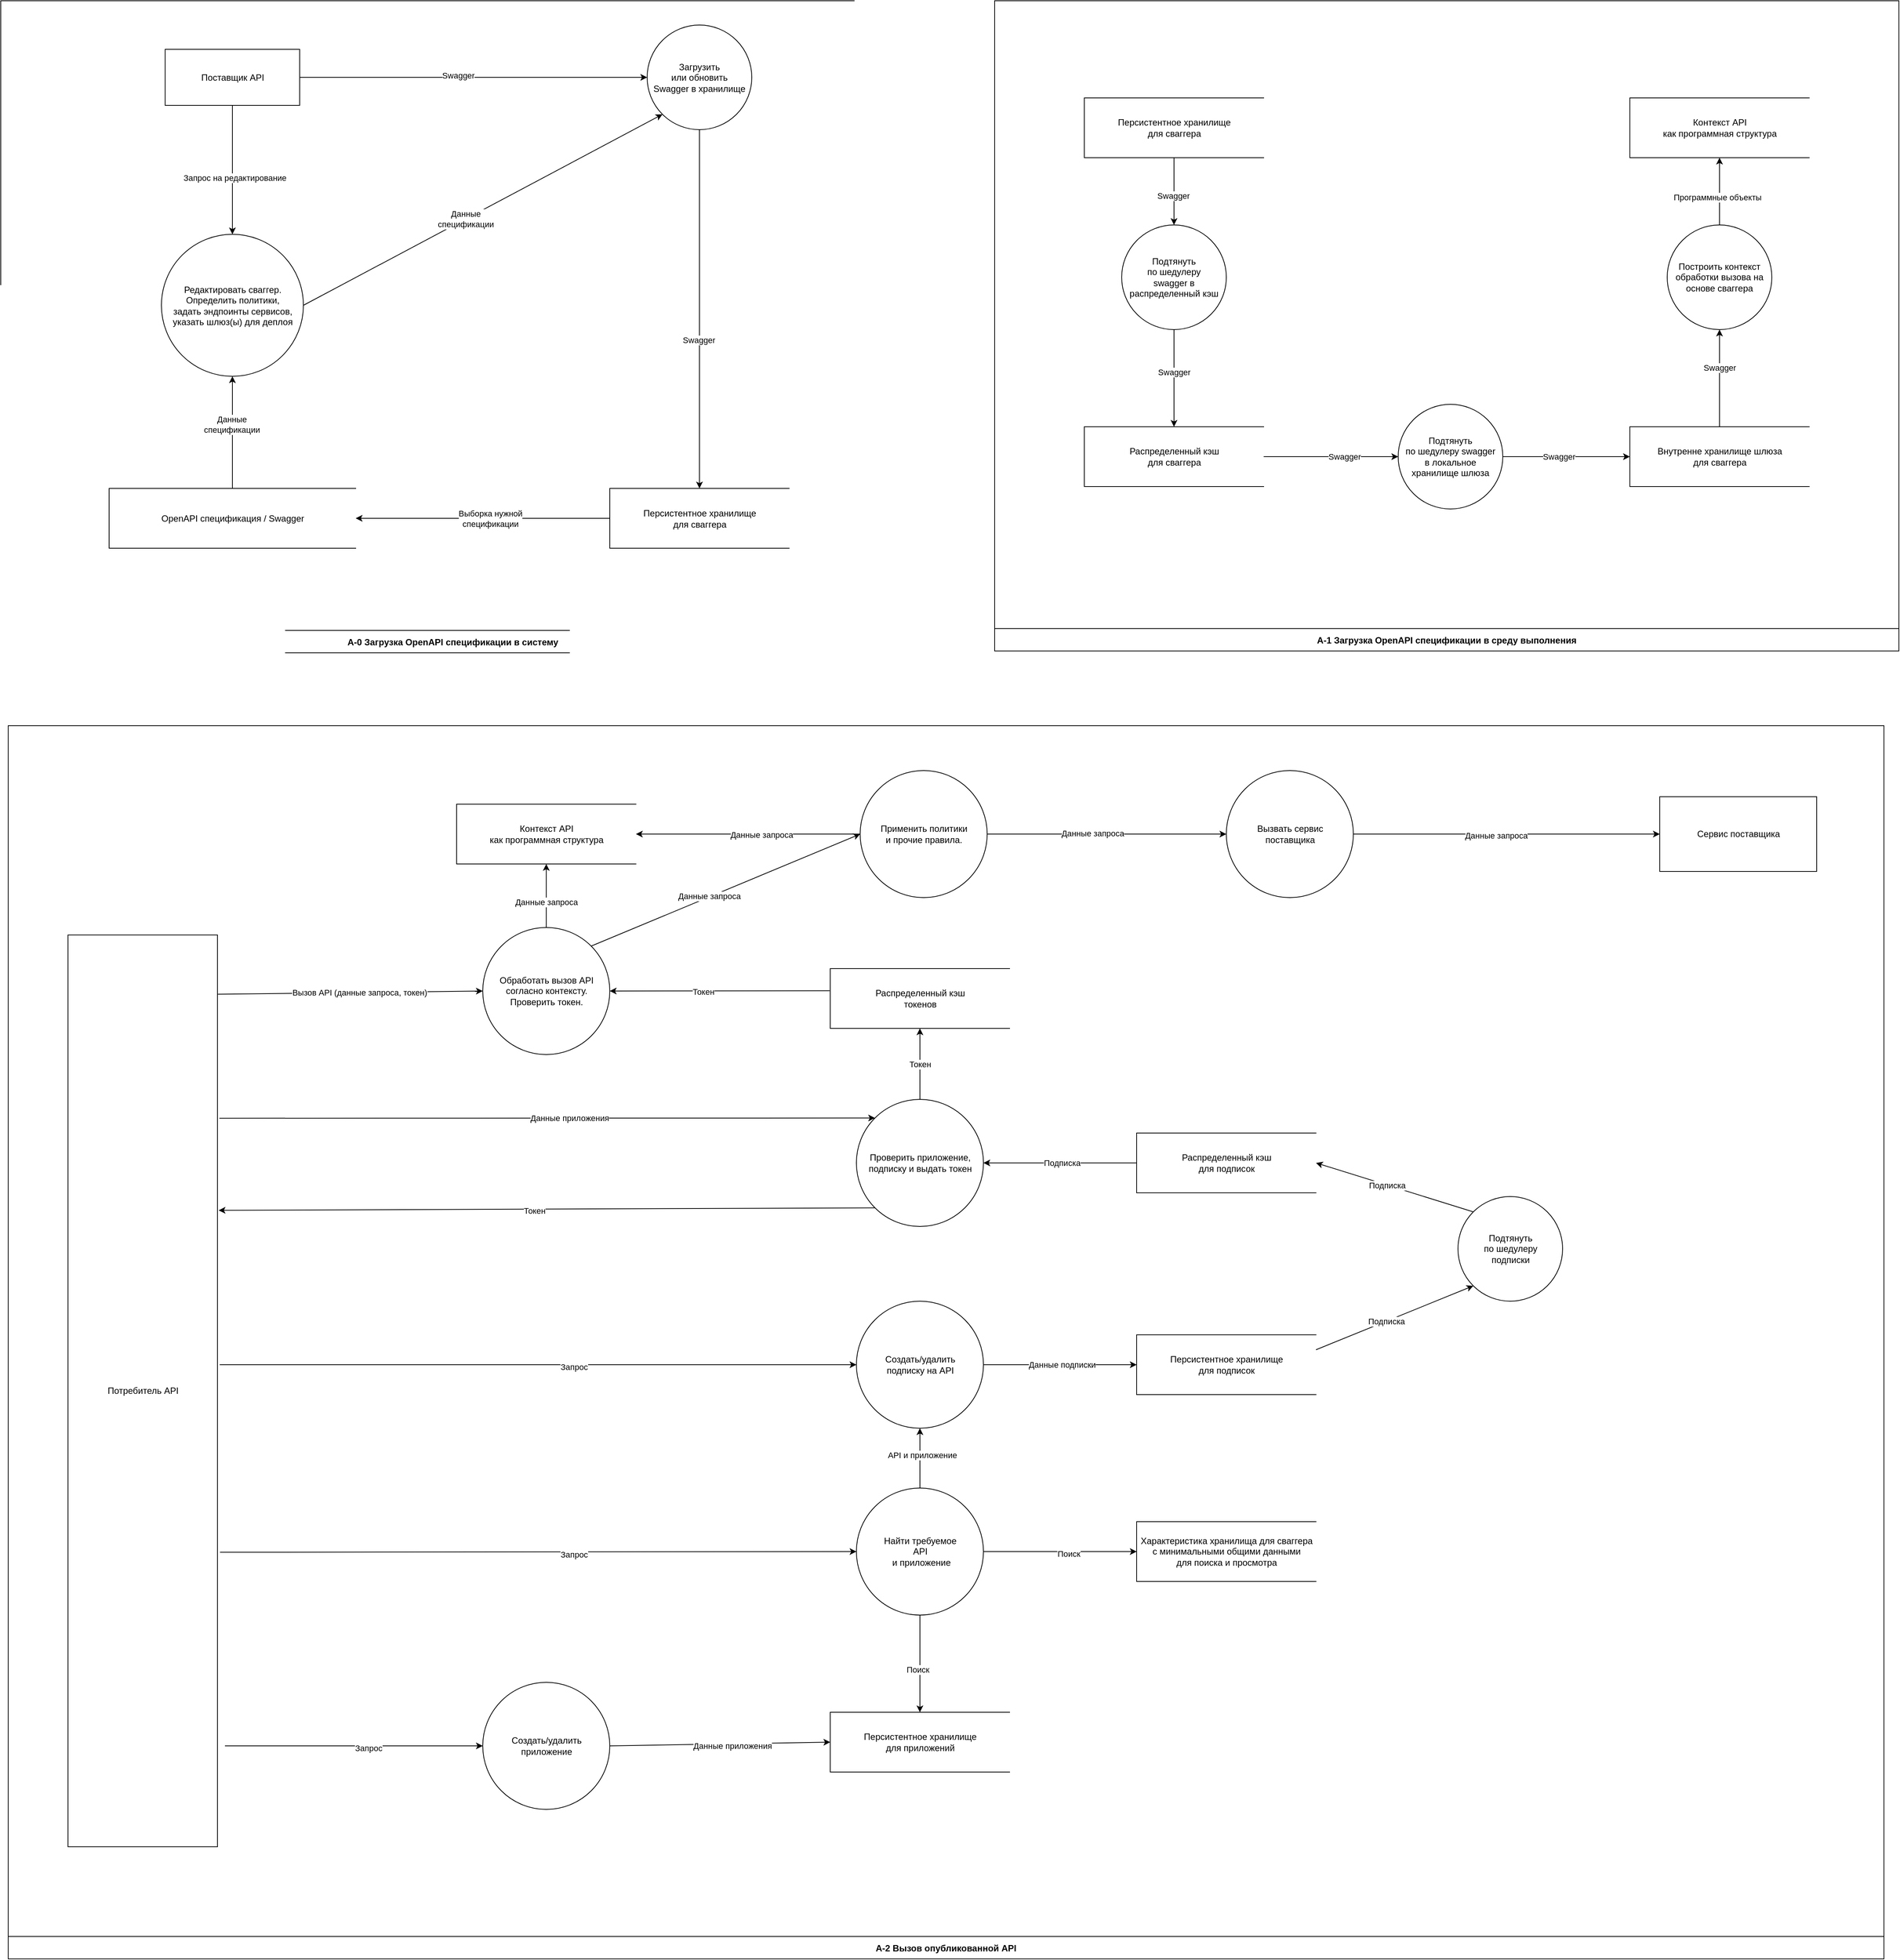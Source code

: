 <mxfile version="14.9.6" type="device"><diagram id="tjQJLWFOnwR3bQUe-4f0" name="Page-1"><mxGraphModel dx="6538" dy="4148" grid="1" gridSize="10" guides="1" tooltips="1" connect="1" arrows="1" fold="1" page="1" pageScale="1" pageWidth="850" pageHeight="1100" math="0" shadow="0"><root><mxCell id="0"/><mxCell id="1" parent="0"/><mxCell id="X3kB9o7a_lDCMmylOkLT-2" value="&lt;div&gt;Загрузить &lt;br&gt;&lt;/div&gt;&lt;div&gt;или обновить &lt;br&gt;&lt;/div&gt;&lt;div&gt;Swagger в хранилище&lt;/div&gt;" style="ellipse;whiteSpace=wrap;html=1;aspect=fixed;" parent="1" vertex="1"><mxGeometry x="95" y="-217.5" width="140" height="140" as="geometry"/></mxCell><mxCell id="X3kB9o7a_lDCMmylOkLT-3" value="Поставщик API" style="html=1;dashed=0;whitespace=wrap;" parent="1" vertex="1"><mxGeometry x="-550" y="-185" width="180" height="75" as="geometry"/></mxCell><mxCell id="X3kB9o7a_lDCMmylOkLT-4" value="&lt;div&gt;Персистентное хранилище&lt;/div&gt;&lt;div&gt;для сваггера&lt;br&gt;&lt;/div&gt;" style="html=1;dashed=0;whitespace=wrap;shape=partialRectangle;right=0;" parent="1" vertex="1"><mxGeometry x="45" y="402.5" width="240" height="80" as="geometry"/></mxCell><mxCell id="X3kB9o7a_lDCMmylOkLT-5" value="" style="endArrow=classic;html=1;exitX=1;exitY=0.5;exitDx=0;exitDy=0;entryX=0;entryY=0.5;entryDx=0;entryDy=0;" parent="1" source="X3kB9o7a_lDCMmylOkLT-3" target="X3kB9o7a_lDCMmylOkLT-2" edge="1"><mxGeometry width="50" height="50" relative="1" as="geometry"><mxPoint x="115" y="72.5" as="sourcePoint"/><mxPoint x="165" y="22.5" as="targetPoint"/></mxGeometry></mxCell><mxCell id="X3kB9o7a_lDCMmylOkLT-7" value="Swagger" style="edgeLabel;html=1;align=center;verticalAlign=middle;resizable=0;points=[];" parent="X3kB9o7a_lDCMmylOkLT-5" vertex="1" connectable="0"><mxGeometry x="-0.088" y="3" relative="1" as="geometry"><mxPoint as="offset"/></mxGeometry></mxCell><mxCell id="X3kB9o7a_lDCMmylOkLT-6" value="" style="endArrow=classic;html=1;exitX=0.5;exitY=1;exitDx=0;exitDy=0;entryX=0.5;entryY=0;entryDx=0;entryDy=0;" parent="1" source="X3kB9o7a_lDCMmylOkLT-2" target="X3kB9o7a_lDCMmylOkLT-4" edge="1"><mxGeometry width="50" height="50" relative="1" as="geometry"><mxPoint x="-215" y="137.5" as="sourcePoint"/><mxPoint x="105" y="152.5" as="targetPoint"/></mxGeometry></mxCell><mxCell id="X3kB9o7a_lDCMmylOkLT-8" value="Swagger" style="edgeLabel;html=1;align=center;verticalAlign=middle;resizable=0;points=[];" parent="1" vertex="1" connectable="0"><mxGeometry x="165" y="292.5" as="geometry"><mxPoint x="-1" y="-89" as="offset"/></mxGeometry></mxCell><mxCell id="X3kB9o7a_lDCMmylOkLT-23" value="&lt;div&gt;Редактировать сваггер.&lt;/div&gt;&lt;div&gt;Определить политики, &lt;br&gt;&lt;/div&gt;&lt;div&gt;задать эндпоинты сервисов,&lt;/div&gt;&lt;div&gt;указать шлюз(ы) для деплоя&lt;br&gt; &lt;/div&gt;" style="shape=ellipse;html=1;dashed=0;whitespace=wrap;aspect=fixed;perimeter=ellipsePerimeter;" parent="1" vertex="1"><mxGeometry x="-555" y="62.5" width="190" height="190" as="geometry"/></mxCell><mxCell id="X3kB9o7a_lDCMmylOkLT-25" value="OpenAPI спецификация / Swagger" style="html=1;dashed=0;whitespace=wrap;shape=partialRectangle;right=0;" parent="1" vertex="1"><mxGeometry x="-625" y="402.5" width="330" height="80" as="geometry"/></mxCell><mxCell id="X3kB9o7a_lDCMmylOkLT-28" value="" style="endArrow=classic;html=1;exitX=0;exitY=0.5;exitDx=0;exitDy=0;entryX=1;entryY=0.5;entryDx=0;entryDy=0;" parent="1" source="X3kB9o7a_lDCMmylOkLT-4" target="X3kB9o7a_lDCMmylOkLT-25" edge="1"><mxGeometry width="50" height="50" relative="1" as="geometry"><mxPoint x="-165" y="292.5" as="sourcePoint"/><mxPoint x="-115" y="242.5" as="targetPoint"/></mxGeometry></mxCell><mxCell id="X3kB9o7a_lDCMmylOkLT-37" value="Выборка нужной&lt;br&gt;спецификации" style="edgeLabel;html=1;align=center;verticalAlign=middle;resizable=0;points=[];" parent="X3kB9o7a_lDCMmylOkLT-28" vertex="1" connectable="0"><mxGeometry x="-0.059" relative="1" as="geometry"><mxPoint as="offset"/></mxGeometry></mxCell><mxCell id="X3kB9o7a_lDCMmylOkLT-30" value="" style="endArrow=classic;html=1;exitX=0.5;exitY=0;exitDx=0;exitDy=0;entryX=0.5;entryY=1;entryDx=0;entryDy=0;" parent="1" source="X3kB9o7a_lDCMmylOkLT-25" target="X3kB9o7a_lDCMmylOkLT-23" edge="1"><mxGeometry width="50" height="50" relative="1" as="geometry"><mxPoint x="-377.5" y="432.5" as="sourcePoint"/><mxPoint x="-460" y="262.5" as="targetPoint"/></mxGeometry></mxCell><mxCell id="X3kB9o7a_lDCMmylOkLT-38" value="Данные&lt;br&gt;спецификации" style="edgeLabel;html=1;align=center;verticalAlign=middle;resizable=0;points=[];" parent="X3kB9o7a_lDCMmylOkLT-30" vertex="1" connectable="0"><mxGeometry x="0.147" y="1" relative="1" as="geometry"><mxPoint as="offset"/></mxGeometry></mxCell><mxCell id="X3kB9o7a_lDCMmylOkLT-34" value="" style="endArrow=classic;html=1;exitX=1;exitY=0.5;exitDx=0;exitDy=0;entryX=0;entryY=1;entryDx=0;entryDy=0;" parent="1" source="X3kB9o7a_lDCMmylOkLT-23" target="X3kB9o7a_lDCMmylOkLT-2" edge="1"><mxGeometry width="50" height="50" relative="1" as="geometry"><mxPoint x="-454.998" y="127.038" as="sourcePoint"/><mxPoint x="116" y="11.5" as="targetPoint"/></mxGeometry></mxCell><mxCell id="X3kB9o7a_lDCMmylOkLT-39" value="Данные&lt;br&gt;спецификации" style="edgeLabel;html=1;align=center;verticalAlign=middle;resizable=0;points=[];" parent="X3kB9o7a_lDCMmylOkLT-34" vertex="1" connectable="0"><mxGeometry x="-0.097" relative="1" as="geometry"><mxPoint as="offset"/></mxGeometry></mxCell><mxCell id="X3kB9o7a_lDCMmylOkLT-36" value="" style="endArrow=classic;html=1;exitX=0.5;exitY=1;exitDx=0;exitDy=0;entryX=0.5;entryY=0;entryDx=0;entryDy=0;" parent="1" source="X3kB9o7a_lDCMmylOkLT-3" target="X3kB9o7a_lDCMmylOkLT-23" edge="1"><mxGeometry width="50" height="50" relative="1" as="geometry"><mxPoint x="-105" y="92.5" as="sourcePoint"/><mxPoint x="-535" y="12.5" as="targetPoint"/></mxGeometry></mxCell><mxCell id="X3kB9o7a_lDCMmylOkLT-40" value="Запрос на редактирование" style="edgeLabel;html=1;align=center;verticalAlign=middle;resizable=0;points=[];" parent="X3kB9o7a_lDCMmylOkLT-36" vertex="1" connectable="0"><mxGeometry x="0.124" y="3" relative="1" as="geometry"><mxPoint as="offset"/></mxGeometry></mxCell><mxCell id="xsQGd5Oz4JYVDIqzzUnl-1" value="A-0 Загрузка OpenAPI спецификации в систему" style="swimlane;startSize=30;direction=west;" vertex="1" parent="1"><mxGeometry x="-770" y="-250" width="1210" height="872.5" as="geometry"/></mxCell><mxCell id="xsQGd5Oz4JYVDIqzzUnl-5" value="A-1 Загрузка OpenAPI спецификации в среду выполнения" style="swimlane;startSize=30;direction=west;" vertex="1" parent="1"><mxGeometry x="560" y="-250" width="1210" height="870" as="geometry"/></mxCell><mxCell id="xsQGd5Oz4JYVDIqzzUnl-6" value="&lt;div&gt;Персистентное хранилище&lt;/div&gt;&lt;div&gt;для сваггера&lt;br&gt;&lt;/div&gt;" style="html=1;dashed=0;whitespace=wrap;shape=partialRectangle;right=0;" vertex="1" parent="xsQGd5Oz4JYVDIqzzUnl-5"><mxGeometry x="120" y="130" width="240" height="80" as="geometry"/></mxCell><mxCell id="X3kB9o7a_lDCMmylOkLT-11" value="&lt;div&gt;Подтянуть&lt;/div&gt;&lt;div&gt;по шедулеру&lt;/div&gt;&lt;div&gt;swagger в распределенный кэш&lt;br&gt;&lt;/div&gt;" style="ellipse;whiteSpace=wrap;html=1;aspect=fixed;" parent="xsQGd5Oz4JYVDIqzzUnl-5" vertex="1"><mxGeometry x="170" y="300" width="140" height="140" as="geometry"/></mxCell><mxCell id="X3kB9o7a_lDCMmylOkLT-12" value="&lt;div&gt;Распределенный кэш&lt;/div&gt;&lt;div&gt;для сваггера&lt;br&gt;&lt;/div&gt;" style="html=1;dashed=0;whitespace=wrap;shape=partialRectangle;right=0;" parent="xsQGd5Oz4JYVDIqzzUnl-5" vertex="1"><mxGeometry x="120" y="570" width="240" height="80" as="geometry"/></mxCell><mxCell id="X3kB9o7a_lDCMmylOkLT-13" value="&lt;div&gt;Подтянуть &lt;br&gt;&lt;/div&gt;&lt;div&gt;по шедулеру swagger &lt;/div&gt;&lt;div&gt;в локальное &lt;br&gt;&lt;/div&gt;&lt;div&gt;хранилище шлюза&lt;br&gt;&lt;/div&gt;" style="ellipse;whiteSpace=wrap;html=1;aspect=fixed;" parent="xsQGd5Oz4JYVDIqzzUnl-5" vertex="1"><mxGeometry x="540" y="540" width="140" height="140" as="geometry"/></mxCell><mxCell id="X3kB9o7a_lDCMmylOkLT-14" value="" style="endArrow=classic;html=1;entryX=0.5;entryY=0;entryDx=0;entryDy=0;exitX=0.5;exitY=1;exitDx=0;exitDy=0;" parent="xsQGd5Oz4JYVDIqzzUnl-5" source="xsQGd5Oz4JYVDIqzzUnl-6" target="X3kB9o7a_lDCMmylOkLT-11" edge="1"><mxGeometry width="50" height="50" relative="1" as="geometry"><mxPoint x="240" y="220" as="sourcePoint"/><mxPoint x="250" y="380" as="targetPoint"/></mxGeometry></mxCell><mxCell id="X3kB9o7a_lDCMmylOkLT-19" value="Swagger" style="edgeLabel;html=1;align=center;verticalAlign=middle;resizable=0;points=[];" parent="X3kB9o7a_lDCMmylOkLT-14" vertex="1" connectable="0"><mxGeometry x="0.128" y="-1" relative="1" as="geometry"><mxPoint as="offset"/></mxGeometry></mxCell><mxCell id="X3kB9o7a_lDCMmylOkLT-15" value="" style="endArrow=classic;html=1;exitX=0.5;exitY=1;exitDx=0;exitDy=0;entryX=0.5;entryY=0;entryDx=0;entryDy=0;" parent="xsQGd5Oz4JYVDIqzzUnl-5" source="X3kB9o7a_lDCMmylOkLT-11" target="X3kB9o7a_lDCMmylOkLT-12" edge="1"><mxGeometry width="50" height="50" relative="1" as="geometry"><mxPoint x="238.82" y="470.0" as="sourcePoint"/><mxPoint x="238.82" y="600" as="targetPoint"/></mxGeometry></mxCell><mxCell id="X3kB9o7a_lDCMmylOkLT-20" value="Swagger" style="edgeLabel;html=1;align=center;verticalAlign=middle;resizable=0;points=[];" parent="X3kB9o7a_lDCMmylOkLT-15" vertex="1" connectable="0"><mxGeometry x="-0.132" relative="1" as="geometry"><mxPoint as="offset"/></mxGeometry></mxCell><mxCell id="X3kB9o7a_lDCMmylOkLT-16" value="&lt;div&gt;Внутренне хранилище шлюза&lt;/div&gt;&lt;div&gt;для сваггера&lt;/div&gt;" style="html=1;dashed=0;whitespace=wrap;shape=partialRectangle;right=0;" parent="xsQGd5Oz4JYVDIqzzUnl-5" vertex="1"><mxGeometry x="850" y="570" width="240" height="80" as="geometry"/></mxCell><mxCell id="X3kB9o7a_lDCMmylOkLT-17" value="" style="endArrow=classic;html=1;exitX=1;exitY=0.5;exitDx=0;exitDy=0;entryX=0;entryY=0.5;entryDx=0;entryDy=0;" parent="xsQGd5Oz4JYVDIqzzUnl-5" source="X3kB9o7a_lDCMmylOkLT-12" target="X3kB9o7a_lDCMmylOkLT-13" edge="1"><mxGeometry width="50" height="50" relative="1" as="geometry"><mxPoint x="238.82" y="660" as="sourcePoint"/><mxPoint x="260" y="750" as="targetPoint"/></mxGeometry></mxCell><mxCell id="X3kB9o7a_lDCMmylOkLT-21" value="Swagger" style="edgeLabel;html=1;align=center;verticalAlign=middle;resizable=0;points=[];" parent="X3kB9o7a_lDCMmylOkLT-17" vertex="1" connectable="0"><mxGeometry x="0.202" relative="1" as="geometry"><mxPoint as="offset"/></mxGeometry></mxCell><mxCell id="X3kB9o7a_lDCMmylOkLT-18" value="" style="endArrow=classic;html=1;exitX=1;exitY=0.5;exitDx=0;exitDy=0;entryX=0;entryY=0.5;entryDx=0;entryDy=0;" parent="xsQGd5Oz4JYVDIqzzUnl-5" source="X3kB9o7a_lDCMmylOkLT-13" target="X3kB9o7a_lDCMmylOkLT-16" edge="1"><mxGeometry width="50" height="50" relative="1" as="geometry"><mxPoint x="290" y="940" as="sourcePoint"/><mxPoint x="600" y="650" as="targetPoint"/></mxGeometry></mxCell><mxCell id="X3kB9o7a_lDCMmylOkLT-22" value="Swagger" style="edgeLabel;html=1;align=center;verticalAlign=middle;resizable=0;points=[];" parent="X3kB9o7a_lDCMmylOkLT-18" vertex="1" connectable="0"><mxGeometry x="-0.215" y="2" relative="1" as="geometry"><mxPoint x="8" y="2" as="offset"/></mxGeometry></mxCell><mxCell id="X3kB9o7a_lDCMmylOkLT-47" value="&lt;div&gt;Контекст API &lt;br&gt;&lt;/div&gt;&lt;div&gt;как программная структура&lt;/div&gt;" style="html=1;dashed=0;whitespace=wrap;shape=partialRectangle;right=0;" parent="xsQGd5Oz4JYVDIqzzUnl-5" vertex="1"><mxGeometry x="850" y="130" width="240" height="80" as="geometry"/></mxCell><mxCell id="X3kB9o7a_lDCMmylOkLT-46" value="Построить контекст обработки вызова на основе сваггера" style="ellipse;whiteSpace=wrap;html=1;aspect=fixed;" parent="xsQGd5Oz4JYVDIqzzUnl-5" vertex="1"><mxGeometry x="900" y="300" width="140" height="140" as="geometry"/></mxCell><mxCell id="X3kB9o7a_lDCMmylOkLT-50" value="" style="endArrow=classic;html=1;entryX=0.5;entryY=1;entryDx=0;entryDy=0;exitX=0.5;exitY=0;exitDx=0;exitDy=0;" parent="xsQGd5Oz4JYVDIqzzUnl-5" source="X3kB9o7a_lDCMmylOkLT-46" target="X3kB9o7a_lDCMmylOkLT-47" edge="1"><mxGeometry width="50" height="50" relative="1" as="geometry"><mxPoint x="290" y="1330" as="sourcePoint"/><mxPoint x="340" y="1280" as="targetPoint"/></mxGeometry></mxCell><mxCell id="X3kB9o7a_lDCMmylOkLT-52" value="Программные объекты" style="edgeLabel;html=1;align=center;verticalAlign=middle;resizable=0;points=[];" parent="X3kB9o7a_lDCMmylOkLT-50" vertex="1" connectable="0"><mxGeometry x="-0.178" y="3" relative="1" as="geometry"><mxPoint as="offset"/></mxGeometry></mxCell><mxCell id="X3kB9o7a_lDCMmylOkLT-49" value="" style="endArrow=classic;html=1;exitX=0.5;exitY=0;exitDx=0;exitDy=0;entryX=0.5;entryY=1;entryDx=0;entryDy=0;" parent="xsQGd5Oz4JYVDIqzzUnl-5" source="X3kB9o7a_lDCMmylOkLT-16" edge="1" target="X3kB9o7a_lDCMmylOkLT-46"><mxGeometry width="50" height="50" relative="1" as="geometry"><mxPoint x="700" y="1410" as="sourcePoint"/><mxPoint x="240" y="1110" as="targetPoint"/></mxGeometry></mxCell><mxCell id="X3kB9o7a_lDCMmylOkLT-51" value="Swagger" style="edgeLabel;html=1;align=center;verticalAlign=middle;resizable=0;points=[];" parent="X3kB9o7a_lDCMmylOkLT-49" vertex="1" connectable="0"><mxGeometry x="0.224" relative="1" as="geometry"><mxPoint as="offset"/></mxGeometry></mxCell><mxCell id="xsQGd5Oz4JYVDIqzzUnl-8" value="A-2 Вызов опубликованной API" style="swimlane;startSize=30;direction=west;" vertex="1" parent="1"><mxGeometry x="-760" y="720" width="2510" height="1650" as="geometry"/></mxCell><mxCell id="X3kB9o7a_lDCMmylOkLT-9" value="Потребитель API" style="html=1;dashed=0;whitespace=wrap;" parent="xsQGd5Oz4JYVDIqzzUnl-8" vertex="1"><mxGeometry x="80" y="280" width="200" height="1220" as="geometry"/></mxCell><mxCell id="X3kB9o7a_lDCMmylOkLT-41" value="&lt;div&gt;Обработать вызов API&lt;/div&gt;согласно контексту.&lt;div&gt;Проверить токен.&lt;/div&gt;" style="shape=ellipse;html=1;dashed=0;whitespace=wrap;aspect=fixed;perimeter=ellipsePerimeter;" parent="xsQGd5Oz4JYVDIqzzUnl-8" vertex="1"><mxGeometry x="635" y="270" width="170" height="170" as="geometry"/></mxCell><mxCell id="X3kB9o7a_lDCMmylOkLT-42" value="" style="endArrow=classic;html=1;exitX=1.003;exitY=0.065;exitDx=0;exitDy=0;entryX=0;entryY=0.5;entryDx=0;entryDy=0;exitPerimeter=0;" parent="xsQGd5Oz4JYVDIqzzUnl-8" source="X3kB9o7a_lDCMmylOkLT-9" target="X3kB9o7a_lDCMmylOkLT-41" edge="1"><mxGeometry width="50" height="50" relative="1" as="geometry"><mxPoint x="550" y="300" as="sourcePoint"/><mxPoint x="600" y="250" as="targetPoint"/></mxGeometry></mxCell><mxCell id="X3kB9o7a_lDCMmylOkLT-44" value="Вызов API (данные запроса, токен)" style="edgeLabel;html=1;align=center;verticalAlign=middle;resizable=0;points=[];" parent="X3kB9o7a_lDCMmylOkLT-42" vertex="1" connectable="0"><mxGeometry x="0.068" y="4" relative="1" as="geometry"><mxPoint y="4" as="offset"/></mxGeometry></mxCell><mxCell id="X3kB9o7a_lDCMmylOkLT-43" value="" style="endArrow=classic;html=1;exitX=0.5;exitY=0;exitDx=0;exitDy=0;entryX=0.5;entryY=1;entryDx=0;entryDy=0;" parent="xsQGd5Oz4JYVDIqzzUnl-8" source="X3kB9o7a_lDCMmylOkLT-41" target="xsQGd5Oz4JYVDIqzzUnl-7" edge="1"><mxGeometry width="50" height="50" relative="1" as="geometry"><mxPoint x="570.0" y="100" as="sourcePoint"/><mxPoint x="720" y="160" as="targetPoint"/></mxGeometry></mxCell><mxCell id="X3kB9o7a_lDCMmylOkLT-53" value="Данные запроса" style="edgeLabel;html=1;align=center;verticalAlign=middle;resizable=0;points=[];" parent="X3kB9o7a_lDCMmylOkLT-43" vertex="1" connectable="0"><mxGeometry x="-0.2" relative="1" as="geometry"><mxPoint as="offset"/></mxGeometry></mxCell><mxCell id="X3kB9o7a_lDCMmylOkLT-54" value="&lt;div&gt;Создать/удалить&lt;/div&gt;&lt;div&gt;подписку на API&lt;br&gt;&lt;/div&gt;" style="shape=ellipse;html=1;dashed=0;whitespace=wrap;aspect=fixed;perimeter=ellipsePerimeter;" parent="xsQGd5Oz4JYVDIqzzUnl-8" vertex="1"><mxGeometry x="1135" y="770" width="170" height="170" as="geometry"/></mxCell><mxCell id="X3kB9o7a_lDCMmylOkLT-57" value="" style="endArrow=classic;html=1;entryX=0;entryY=0.5;entryDx=0;entryDy=0;" parent="xsQGd5Oz4JYVDIqzzUnl-8" target="X3kB9o7a_lDCMmylOkLT-54" edge="1"><mxGeometry width="50" height="50" relative="1" as="geometry"><mxPoint x="283" y="855" as="sourcePoint"/><mxPoint x="1190" y="450" as="targetPoint"/></mxGeometry></mxCell><mxCell id="X3kB9o7a_lDCMmylOkLT-58" value="Запрос" style="edgeLabel;html=1;align=center;verticalAlign=middle;resizable=0;points=[];" parent="X3kB9o7a_lDCMmylOkLT-57" vertex="1" connectable="0"><mxGeometry x="0.112" y="-3" relative="1" as="geometry"><mxPoint as="offset"/></mxGeometry></mxCell><mxCell id="X3kB9o7a_lDCMmylOkLT-60" value="&lt;div&gt;Персистентное хранилище&lt;/div&gt;&lt;div&gt;для подписок&lt;br&gt;&lt;/div&gt;" style="html=1;dashed=0;whitespace=wrap;shape=partialRectangle;right=0;" parent="xsQGd5Oz4JYVDIqzzUnl-8" vertex="1"><mxGeometry x="1510" y="815" width="240" height="80" as="geometry"/></mxCell><mxCell id="X3kB9o7a_lDCMmylOkLT-61" value="&lt;div&gt;Персистентное хранилище&lt;/div&gt;&lt;div&gt;для приложений&lt;br&gt;&lt;/div&gt;" style="html=1;dashed=0;whitespace=wrap;shape=partialRectangle;right=0;" parent="xsQGd5Oz4JYVDIqzzUnl-8" vertex="1"><mxGeometry x="1100" y="1320" width="240" height="80" as="geometry"/></mxCell><mxCell id="X3kB9o7a_lDCMmylOkLT-62" value="&lt;div&gt;Создать/удалить&lt;/div&gt;&lt;div&gt;приложение&lt;br&gt;&lt;/div&gt;" style="shape=ellipse;html=1;dashed=0;whitespace=wrap;aspect=fixed;perimeter=ellipsePerimeter;" parent="xsQGd5Oz4JYVDIqzzUnl-8" vertex="1"><mxGeometry x="635" y="1280" width="170" height="170" as="geometry"/></mxCell><mxCell id="X3kB9o7a_lDCMmylOkLT-63" value="" style="endArrow=classic;html=1;entryX=0;entryY=0.5;entryDx=0;entryDy=0;" parent="xsQGd5Oz4JYVDIqzzUnl-8" target="X3kB9o7a_lDCMmylOkLT-62" edge="1"><mxGeometry width="50" height="50" relative="1" as="geometry"><mxPoint x="290" y="1365" as="sourcePoint"/><mxPoint x="620.0" y="1350" as="targetPoint"/></mxGeometry></mxCell><mxCell id="X3kB9o7a_lDCMmylOkLT-64" value="Запрос" style="edgeLabel;html=1;align=center;verticalAlign=middle;resizable=0;points=[];" parent="X3kB9o7a_lDCMmylOkLT-63" vertex="1" connectable="0"><mxGeometry x="0.112" y="-3" relative="1" as="geometry"><mxPoint as="offset"/></mxGeometry></mxCell><mxCell id="X3kB9o7a_lDCMmylOkLT-65" value="&lt;div&gt;Проверить приложение,&lt;/div&gt;&lt;div&gt;подписку и выдать токен&lt;br&gt;&lt;/div&gt;" style="shape=ellipse;html=1;dashed=0;whitespace=wrap;aspect=fixed;perimeter=ellipsePerimeter;" parent="xsQGd5Oz4JYVDIqzzUnl-8" vertex="1"><mxGeometry x="1135" y="500" width="170" height="170" as="geometry"/></mxCell><mxCell id="X3kB9o7a_lDCMmylOkLT-68" value="" style="endArrow=classic;html=1;exitX=1.013;exitY=0.201;exitDx=0;exitDy=0;exitPerimeter=0;entryX=0;entryY=0;entryDx=0;entryDy=0;" parent="xsQGd5Oz4JYVDIqzzUnl-8" source="X3kB9o7a_lDCMmylOkLT-9" target="X3kB9o7a_lDCMmylOkLT-65" edge="1"><mxGeometry width="50" height="50" relative="1" as="geometry"><mxPoint x="280" y="585.2" as="sourcePoint"/><mxPoint x="620" y="600" as="targetPoint"/></mxGeometry></mxCell><mxCell id="X3kB9o7a_lDCMmylOkLT-69" value="Данные приложения" style="edgeLabel;html=1;align=center;verticalAlign=middle;resizable=0;points=[];" parent="X3kB9o7a_lDCMmylOkLT-68" vertex="1" connectable="0"><mxGeometry x="0.068" y="4" relative="1" as="geometry"><mxPoint y="4" as="offset"/></mxGeometry></mxCell><mxCell id="X3kB9o7a_lDCMmylOkLT-71" value="&lt;div&gt;Найти требуемое&lt;/div&gt;&lt;div&gt;API&lt;br&gt;&lt;/div&gt;&amp;nbsp;и приложение" style="shape=ellipse;html=1;dashed=0;whitespace=wrap;aspect=fixed;perimeter=ellipsePerimeter;" parent="xsQGd5Oz4JYVDIqzzUnl-8" vertex="1"><mxGeometry x="1135" y="1020" width="170" height="170" as="geometry"/></mxCell><mxCell id="X3kB9o7a_lDCMmylOkLT-72" value="" style="endArrow=classic;html=1;entryX=0;entryY=0.5;entryDx=0;entryDy=0;exitX=1.017;exitY=0.481;exitDx=0;exitDy=0;exitPerimeter=0;" parent="xsQGd5Oz4JYVDIqzzUnl-8" target="X3kB9o7a_lDCMmylOkLT-71" edge="1"><mxGeometry width="50" height="50" relative="1" as="geometry"><mxPoint x="283.4" y="1105.91" as="sourcePoint"/><mxPoint x="635" y="1104.09" as="targetPoint"/></mxGeometry></mxCell><mxCell id="X3kB9o7a_lDCMmylOkLT-73" value="Запрос" style="edgeLabel;html=1;align=center;verticalAlign=middle;resizable=0;points=[];" parent="X3kB9o7a_lDCMmylOkLT-72" vertex="1" connectable="0"><mxGeometry x="0.112" y="-3" relative="1" as="geometry"><mxPoint as="offset"/></mxGeometry></mxCell><mxCell id="X3kB9o7a_lDCMmylOkLT-74" value="&lt;div&gt;Характеристика хранилища для сваггера&lt;/div&gt;&lt;div&gt;с минимальными общими данными&lt;/div&gt;&lt;div&gt;для поиска и просмотра&lt;br&gt;&lt;/div&gt;" style="html=1;dashed=0;whitespace=wrap;shape=partialRectangle;right=0;" parent="xsQGd5Oz4JYVDIqzzUnl-8" vertex="1"><mxGeometry x="1510" y="1065" width="240" height="80" as="geometry"/></mxCell><mxCell id="X3kB9o7a_lDCMmylOkLT-75" value="&lt;div&gt;Распределенный кэш &lt;br&gt;&lt;/div&gt;&lt;div&gt;токенов&lt;br&gt;&lt;/div&gt;" style="html=1;dashed=0;whitespace=wrap;shape=partialRectangle;right=0;" parent="xsQGd5Oz4JYVDIqzzUnl-8" vertex="1"><mxGeometry x="1100" y="325" width="240" height="80" as="geometry"/></mxCell><mxCell id="X3kB9o7a_lDCMmylOkLT-76" value="" style="endArrow=classic;html=1;entryX=0;entryY=0.5;entryDx=0;entryDy=0;exitX=1;exitY=0.5;exitDx=0;exitDy=0;" parent="xsQGd5Oz4JYVDIqzzUnl-8" source="X3kB9o7a_lDCMmylOkLT-62" target="X3kB9o7a_lDCMmylOkLT-61" edge="1"><mxGeometry width="50" height="50" relative="1" as="geometry"><mxPoint x="630" y="1450" as="sourcePoint"/><mxPoint x="975" y="1450" as="targetPoint"/></mxGeometry></mxCell><mxCell id="X3kB9o7a_lDCMmylOkLT-77" value="Данные приложения" style="edgeLabel;html=1;align=center;verticalAlign=middle;resizable=0;points=[];" parent="X3kB9o7a_lDCMmylOkLT-76" vertex="1" connectable="0"><mxGeometry x="0.112" y="-3" relative="1" as="geometry"><mxPoint as="offset"/></mxGeometry></mxCell><mxCell id="X3kB9o7a_lDCMmylOkLT-79" value="" style="endArrow=classic;html=1;entryX=0;entryY=0.5;entryDx=0;entryDy=0;exitX=1;exitY=0.5;exitDx=0;exitDy=0;" parent="xsQGd5Oz4JYVDIqzzUnl-8" source="X3kB9o7a_lDCMmylOkLT-71" target="X3kB9o7a_lDCMmylOkLT-74" edge="1"><mxGeometry width="50" height="50" relative="1" as="geometry"><mxPoint x="805.0" y="1115" as="sourcePoint"/><mxPoint x="1100" y="1110" as="targetPoint"/></mxGeometry></mxCell><mxCell id="X3kB9o7a_lDCMmylOkLT-80" value="Поиск" style="edgeLabel;html=1;align=center;verticalAlign=middle;resizable=0;points=[];" parent="X3kB9o7a_lDCMmylOkLT-79" vertex="1" connectable="0"><mxGeometry x="0.112" y="-3" relative="1" as="geometry"><mxPoint as="offset"/></mxGeometry></mxCell><mxCell id="X3kB9o7a_lDCMmylOkLT-81" value="" style="endArrow=classic;html=1;entryX=0;entryY=0.5;entryDx=0;entryDy=0;exitX=1;exitY=0.5;exitDx=0;exitDy=0;" parent="xsQGd5Oz4JYVDIqzzUnl-8" source="X3kB9o7a_lDCMmylOkLT-54" target="X3kB9o7a_lDCMmylOkLT-60" edge="1"><mxGeometry width="50" height="50" relative="1" as="geometry"><mxPoint x="1533.4" y="881.82" as="sourcePoint"/><mxPoint x="1885.0" y="880" as="targetPoint"/></mxGeometry></mxCell><mxCell id="X3kB9o7a_lDCMmylOkLT-82" value="Данные подписки" style="edgeLabel;html=1;align=center;verticalAlign=middle;resizable=0;points=[];" parent="X3kB9o7a_lDCMmylOkLT-81" vertex="1" connectable="0"><mxGeometry x="0.112" y="-3" relative="1" as="geometry"><mxPoint x="-9" y="-3" as="offset"/></mxGeometry></mxCell><mxCell id="X3kB9o7a_lDCMmylOkLT-83" value="" style="endArrow=classic;html=1;entryX=0.5;entryY=1;entryDx=0;entryDy=0;exitX=0.5;exitY=0;exitDx=0;exitDy=0;" parent="xsQGd5Oz4JYVDIqzzUnl-8" source="X3kB9o7a_lDCMmylOkLT-71" target="X3kB9o7a_lDCMmylOkLT-54" edge="1"><mxGeometry width="50" height="50" relative="1" as="geometry"><mxPoint x="770.0" y="1065" as="sourcePoint"/><mxPoint x="1065" y="1060" as="targetPoint"/></mxGeometry></mxCell><mxCell id="X3kB9o7a_lDCMmylOkLT-84" value="API и приложение" style="edgeLabel;html=1;align=center;verticalAlign=middle;resizable=0;points=[];" parent="X3kB9o7a_lDCMmylOkLT-83" vertex="1" connectable="0"><mxGeometry x="0.112" y="-3" relative="1" as="geometry"><mxPoint as="offset"/></mxGeometry></mxCell><mxCell id="X3kB9o7a_lDCMmylOkLT-91" value="" style="endArrow=classic;html=1;entryX=0.5;entryY=0;entryDx=0;entryDy=0;exitX=0.5;exitY=1;exitDx=0;exitDy=0;" parent="xsQGd5Oz4JYVDIqzzUnl-8" source="X3kB9o7a_lDCMmylOkLT-71" target="X3kB9o7a_lDCMmylOkLT-61" edge="1"><mxGeometry width="50" height="50" relative="1" as="geometry"><mxPoint x="815" y="1115" as="sourcePoint"/><mxPoint x="1110" y="1110" as="targetPoint"/></mxGeometry></mxCell><mxCell id="X3kB9o7a_lDCMmylOkLT-92" value="Поиск" style="edgeLabel;html=1;align=center;verticalAlign=middle;resizable=0;points=[];" parent="X3kB9o7a_lDCMmylOkLT-91" vertex="1" connectable="0"><mxGeometry x="0.112" y="-3" relative="1" as="geometry"><mxPoint as="offset"/></mxGeometry></mxCell><mxCell id="ouBnx63BSA7b7tH1MdVR-3" value="Распределенный кэш&lt;br&gt;&lt;div&gt;для подписок&lt;br&gt;&lt;/div&gt;" style="html=1;dashed=0;whitespace=wrap;shape=partialRectangle;right=0;" parent="xsQGd5Oz4JYVDIqzzUnl-8" vertex="1"><mxGeometry x="1510" y="545" width="240" height="80" as="geometry"/></mxCell><mxCell id="ouBnx63BSA7b7tH1MdVR-4" value="&lt;div&gt;Подтянуть &lt;br&gt;&lt;/div&gt;&lt;div&gt;по шедулеру&lt;/div&gt;&lt;div&gt;подписки&lt;br&gt;&lt;/div&gt;" style="shape=ellipse;html=1;dashed=0;whitespace=wrap;aspect=fixed;perimeter=ellipsePerimeter;" parent="xsQGd5Oz4JYVDIqzzUnl-8" vertex="1"><mxGeometry x="1940" y="630" width="140" height="140" as="geometry"/></mxCell><mxCell id="ouBnx63BSA7b7tH1MdVR-5" value="" style="endArrow=classic;html=1;exitX=1;exitY=0.25;exitDx=0;exitDy=0;entryX=0;entryY=1;entryDx=0;entryDy=0;" parent="xsQGd5Oz4JYVDIqzzUnl-8" source="X3kB9o7a_lDCMmylOkLT-60" target="ouBnx63BSA7b7tH1MdVR-4" edge="1"><mxGeometry width="50" height="50" relative="1" as="geometry"><mxPoint x="1490" y="750" as="sourcePoint"/><mxPoint x="1540" y="700" as="targetPoint"/></mxGeometry></mxCell><mxCell id="ouBnx63BSA7b7tH1MdVR-8" value="Подписка" style="edgeLabel;html=1;align=center;verticalAlign=middle;resizable=0;points=[];" parent="ouBnx63BSA7b7tH1MdVR-5" vertex="1" connectable="0"><mxGeometry x="-0.111" relative="1" as="geometry"><mxPoint as="offset"/></mxGeometry></mxCell><mxCell id="ouBnx63BSA7b7tH1MdVR-6" value="" style="endArrow=classic;html=1;entryX=1;entryY=0.5;entryDx=0;entryDy=0;exitX=0;exitY=0;exitDx=0;exitDy=0;" parent="xsQGd5Oz4JYVDIqzzUnl-8" source="ouBnx63BSA7b7tH1MdVR-4" target="ouBnx63BSA7b7tH1MdVR-3" edge="1"><mxGeometry width="50" height="50" relative="1" as="geometry"><mxPoint x="1490" y="750" as="sourcePoint"/><mxPoint x="1540" y="700" as="targetPoint"/></mxGeometry></mxCell><mxCell id="ouBnx63BSA7b7tH1MdVR-9" value="Подписка" style="edgeLabel;html=1;align=center;verticalAlign=middle;resizable=0;points=[];" parent="ouBnx63BSA7b7tH1MdVR-6" vertex="1" connectable="0"><mxGeometry x="0.098" relative="1" as="geometry"><mxPoint as="offset"/></mxGeometry></mxCell><mxCell id="ouBnx63BSA7b7tH1MdVR-7" value="" style="endArrow=classic;html=1;exitX=0;exitY=0.5;exitDx=0;exitDy=0;entryX=1;entryY=0.5;entryDx=0;entryDy=0;" parent="xsQGd5Oz4JYVDIqzzUnl-8" source="ouBnx63BSA7b7tH1MdVR-3" target="X3kB9o7a_lDCMmylOkLT-65" edge="1"><mxGeometry width="50" height="50" relative="1" as="geometry"><mxPoint x="1490" y="750" as="sourcePoint"/><mxPoint x="1320" y="610" as="targetPoint"/></mxGeometry></mxCell><mxCell id="ouBnx63BSA7b7tH1MdVR-10" value="Подписка" style="edgeLabel;html=1;align=center;verticalAlign=middle;resizable=0;points=[];" parent="ouBnx63BSA7b7tH1MdVR-7" vertex="1" connectable="0"><mxGeometry x="0.183" y="-3" relative="1" as="geometry"><mxPoint x="21" y="3" as="offset"/></mxGeometry></mxCell><mxCell id="ouBnx63BSA7b7tH1MdVR-12" value="" style="endArrow=classic;html=1;exitX=0.5;exitY=0;exitDx=0;exitDy=0;entryX=0.5;entryY=1;entryDx=0;entryDy=0;" parent="xsQGd5Oz4JYVDIqzzUnl-8" source="X3kB9o7a_lDCMmylOkLT-65" target="X3kB9o7a_lDCMmylOkLT-75" edge="1"><mxGeometry width="50" height="50" relative="1" as="geometry"><mxPoint x="1130" y="500" as="sourcePoint"/><mxPoint x="1240" y="420" as="targetPoint"/></mxGeometry></mxCell><mxCell id="ouBnx63BSA7b7tH1MdVR-13" value="Токен" style="edgeLabel;html=1;align=center;verticalAlign=middle;resizable=0;points=[];" parent="ouBnx63BSA7b7tH1MdVR-12" vertex="1" connectable="0"><mxGeometry x="-0.15" y="-4" relative="1" as="geometry"><mxPoint x="-4" y="-7" as="offset"/></mxGeometry></mxCell><mxCell id="ouBnx63BSA7b7tH1MdVR-14" value="" style="endArrow=classic;html=1;exitX=0;exitY=1;exitDx=0;exitDy=0;entryX=1.008;entryY=0.302;entryDx=0;entryDy=0;entryPerimeter=0;" parent="xsQGd5Oz4JYVDIqzzUnl-8" source="X3kB9o7a_lDCMmylOkLT-65" target="X3kB9o7a_lDCMmylOkLT-9" edge="1"><mxGeometry width="50" height="50" relative="1" as="geometry"><mxPoint x="720" y="540" as="sourcePoint"/><mxPoint x="290" y="645" as="targetPoint"/></mxGeometry></mxCell><mxCell id="ouBnx63BSA7b7tH1MdVR-15" value="Токен" style="edgeLabel;html=1;align=center;verticalAlign=middle;resizable=0;points=[];" parent="ouBnx63BSA7b7tH1MdVR-14" vertex="1" connectable="0"><mxGeometry x="0.038" y="2" relative="1" as="geometry"><mxPoint as="offset"/></mxGeometry></mxCell><mxCell id="ouBnx63BSA7b7tH1MdVR-16" value="" style="endArrow=classic;html=1;entryX=1;entryY=0.5;entryDx=0;entryDy=0;exitX=-0.003;exitY=0.371;exitDx=0;exitDy=0;exitPerimeter=0;" parent="xsQGd5Oz4JYVDIqzzUnl-8" source="X3kB9o7a_lDCMmylOkLT-75" target="X3kB9o7a_lDCMmylOkLT-41" edge="1"><mxGeometry width="50" height="50" relative="1" as="geometry"><mxPoint x="600" y="510" as="sourcePoint"/><mxPoint x="650" y="460" as="targetPoint"/></mxGeometry></mxCell><mxCell id="ouBnx63BSA7b7tH1MdVR-17" value="Токен" style="edgeLabel;html=1;align=center;verticalAlign=middle;resizable=0;points=[];" parent="ouBnx63BSA7b7tH1MdVR-16" vertex="1" connectable="0"><mxGeometry x="0.156" y="1" relative="1" as="geometry"><mxPoint as="offset"/></mxGeometry></mxCell><mxCell id="ouBnx63BSA7b7tH1MdVR-18" value="&lt;div&gt;Применить политики&lt;/div&gt;&lt;div&gt;и прочие правила.&lt;br&gt;&lt;/div&gt;" style="shape=ellipse;html=1;dashed=0;whitespace=wrap;aspect=fixed;perimeter=ellipsePerimeter;" parent="xsQGd5Oz4JYVDIqzzUnl-8" vertex="1"><mxGeometry x="1140" y="60" width="170" height="170" as="geometry"/></mxCell><mxCell id="ouBnx63BSA7b7tH1MdVR-19" value="Сервис поставщика" style="html=1;dashed=0;whitespace=wrap;" parent="xsQGd5Oz4JYVDIqzzUnl-8" vertex="1"><mxGeometry x="2210" y="95" width="210" height="100" as="geometry"/></mxCell><mxCell id="ouBnx63BSA7b7tH1MdVR-20" value="" style="endArrow=classic;html=1;exitX=1;exitY=0;exitDx=0;exitDy=0;entryX=0;entryY=0.5;entryDx=0;entryDy=0;" parent="xsQGd5Oz4JYVDIqzzUnl-8" source="X3kB9o7a_lDCMmylOkLT-41" target="ouBnx63BSA7b7tH1MdVR-18" edge="1"><mxGeometry width="50" height="50" relative="1" as="geometry"><mxPoint x="1060" y="350" as="sourcePoint"/><mxPoint x="1120" y="75" as="targetPoint"/></mxGeometry></mxCell><mxCell id="ouBnx63BSA7b7tH1MdVR-22" value="Данные запроса" style="edgeLabel;html=1;align=center;verticalAlign=middle;resizable=0;points=[];" parent="ouBnx63BSA7b7tH1MdVR-20" vertex="1" connectable="0"><mxGeometry x="-0.12" y="1" relative="1" as="geometry"><mxPoint as="offset"/></mxGeometry></mxCell><mxCell id="ouBnx63BSA7b7tH1MdVR-21" value="" style="endArrow=classic;html=1;entryX=0;entryY=0.5;entryDx=0;entryDy=0;exitX=1;exitY=0.5;exitDx=0;exitDy=0;" parent="xsQGd5Oz4JYVDIqzzUnl-8" source="ouBnx63BSA7b7tH1MdVR-24" target="ouBnx63BSA7b7tH1MdVR-19" edge="1"><mxGeometry width="50" height="50" relative="1" as="geometry"><mxPoint x="1060" y="350" as="sourcePoint"/><mxPoint x="1110" y="300" as="targetPoint"/></mxGeometry></mxCell><mxCell id="ouBnx63BSA7b7tH1MdVR-29" value="Данные запроса" style="edgeLabel;html=1;align=center;verticalAlign=middle;resizable=0;points=[];" parent="ouBnx63BSA7b7tH1MdVR-21" vertex="1" connectable="0"><mxGeometry x="-0.069" y="-2" relative="1" as="geometry"><mxPoint as="offset"/></mxGeometry></mxCell><mxCell id="ouBnx63BSA7b7tH1MdVR-24" value="&lt;div&gt;Вызвать сервис&lt;/div&gt;&lt;div&gt;поставщика&lt;br&gt;&lt;/div&gt;" style="shape=ellipse;html=1;dashed=0;whitespace=wrap;aspect=fixed;perimeter=ellipsePerimeter;" parent="xsQGd5Oz4JYVDIqzzUnl-8" vertex="1"><mxGeometry x="1630" y="60" width="170" height="170" as="geometry"/></mxCell><mxCell id="ouBnx63BSA7b7tH1MdVR-27" value="" style="endArrow=classic;html=1;exitX=1;exitY=0.5;exitDx=0;exitDy=0;entryX=0;entryY=0.5;entryDx=0;entryDy=0;" parent="xsQGd5Oz4JYVDIqzzUnl-8" source="ouBnx63BSA7b7tH1MdVR-18" target="ouBnx63BSA7b7tH1MdVR-24" edge="1"><mxGeometry width="50" height="50" relative="1" as="geometry"><mxPoint x="790.104" y="304.896" as="sourcePoint"/><mxPoint x="1150" y="155" as="targetPoint"/></mxGeometry></mxCell><mxCell id="ouBnx63BSA7b7tH1MdVR-28" value="Данные запроса" style="edgeLabel;html=1;align=center;verticalAlign=middle;resizable=0;points=[];" parent="ouBnx63BSA7b7tH1MdVR-27" vertex="1" connectable="0"><mxGeometry x="-0.12" y="1" relative="1" as="geometry"><mxPoint as="offset"/></mxGeometry></mxCell><mxCell id="ouBnx63BSA7b7tH1MdVR-30" value="" style="endArrow=classic;html=1;exitX=0;exitY=0.5;exitDx=0;exitDy=0;entryX=1;entryY=0.5;entryDx=0;entryDy=0;" parent="xsQGd5Oz4JYVDIqzzUnl-8" source="ouBnx63BSA7b7tH1MdVR-18" target="xsQGd5Oz4JYVDIqzzUnl-7" edge="1"><mxGeometry width="50" height="50" relative="1" as="geometry"><mxPoint x="790.104" y="304.896" as="sourcePoint"/><mxPoint x="880" y="110" as="targetPoint"/></mxGeometry></mxCell><mxCell id="ouBnx63BSA7b7tH1MdVR-31" value="Данные запроса" style="edgeLabel;html=1;align=center;verticalAlign=middle;resizable=0;points=[];" parent="ouBnx63BSA7b7tH1MdVR-30" vertex="1" connectable="0"><mxGeometry x="-0.12" y="1" relative="1" as="geometry"><mxPoint as="offset"/></mxGeometry></mxCell><mxCell id="xsQGd5Oz4JYVDIqzzUnl-7" value="&lt;div&gt;Контекст API &lt;br&gt;&lt;/div&gt;&lt;div&gt;как программная структура&lt;/div&gt;" style="html=1;dashed=0;whitespace=wrap;shape=partialRectangle;right=0;" vertex="1" parent="xsQGd5Oz4JYVDIqzzUnl-8"><mxGeometry x="600" y="105" width="240" height="80" as="geometry"/></mxCell></root></mxGraphModel></diagram></mxfile>
